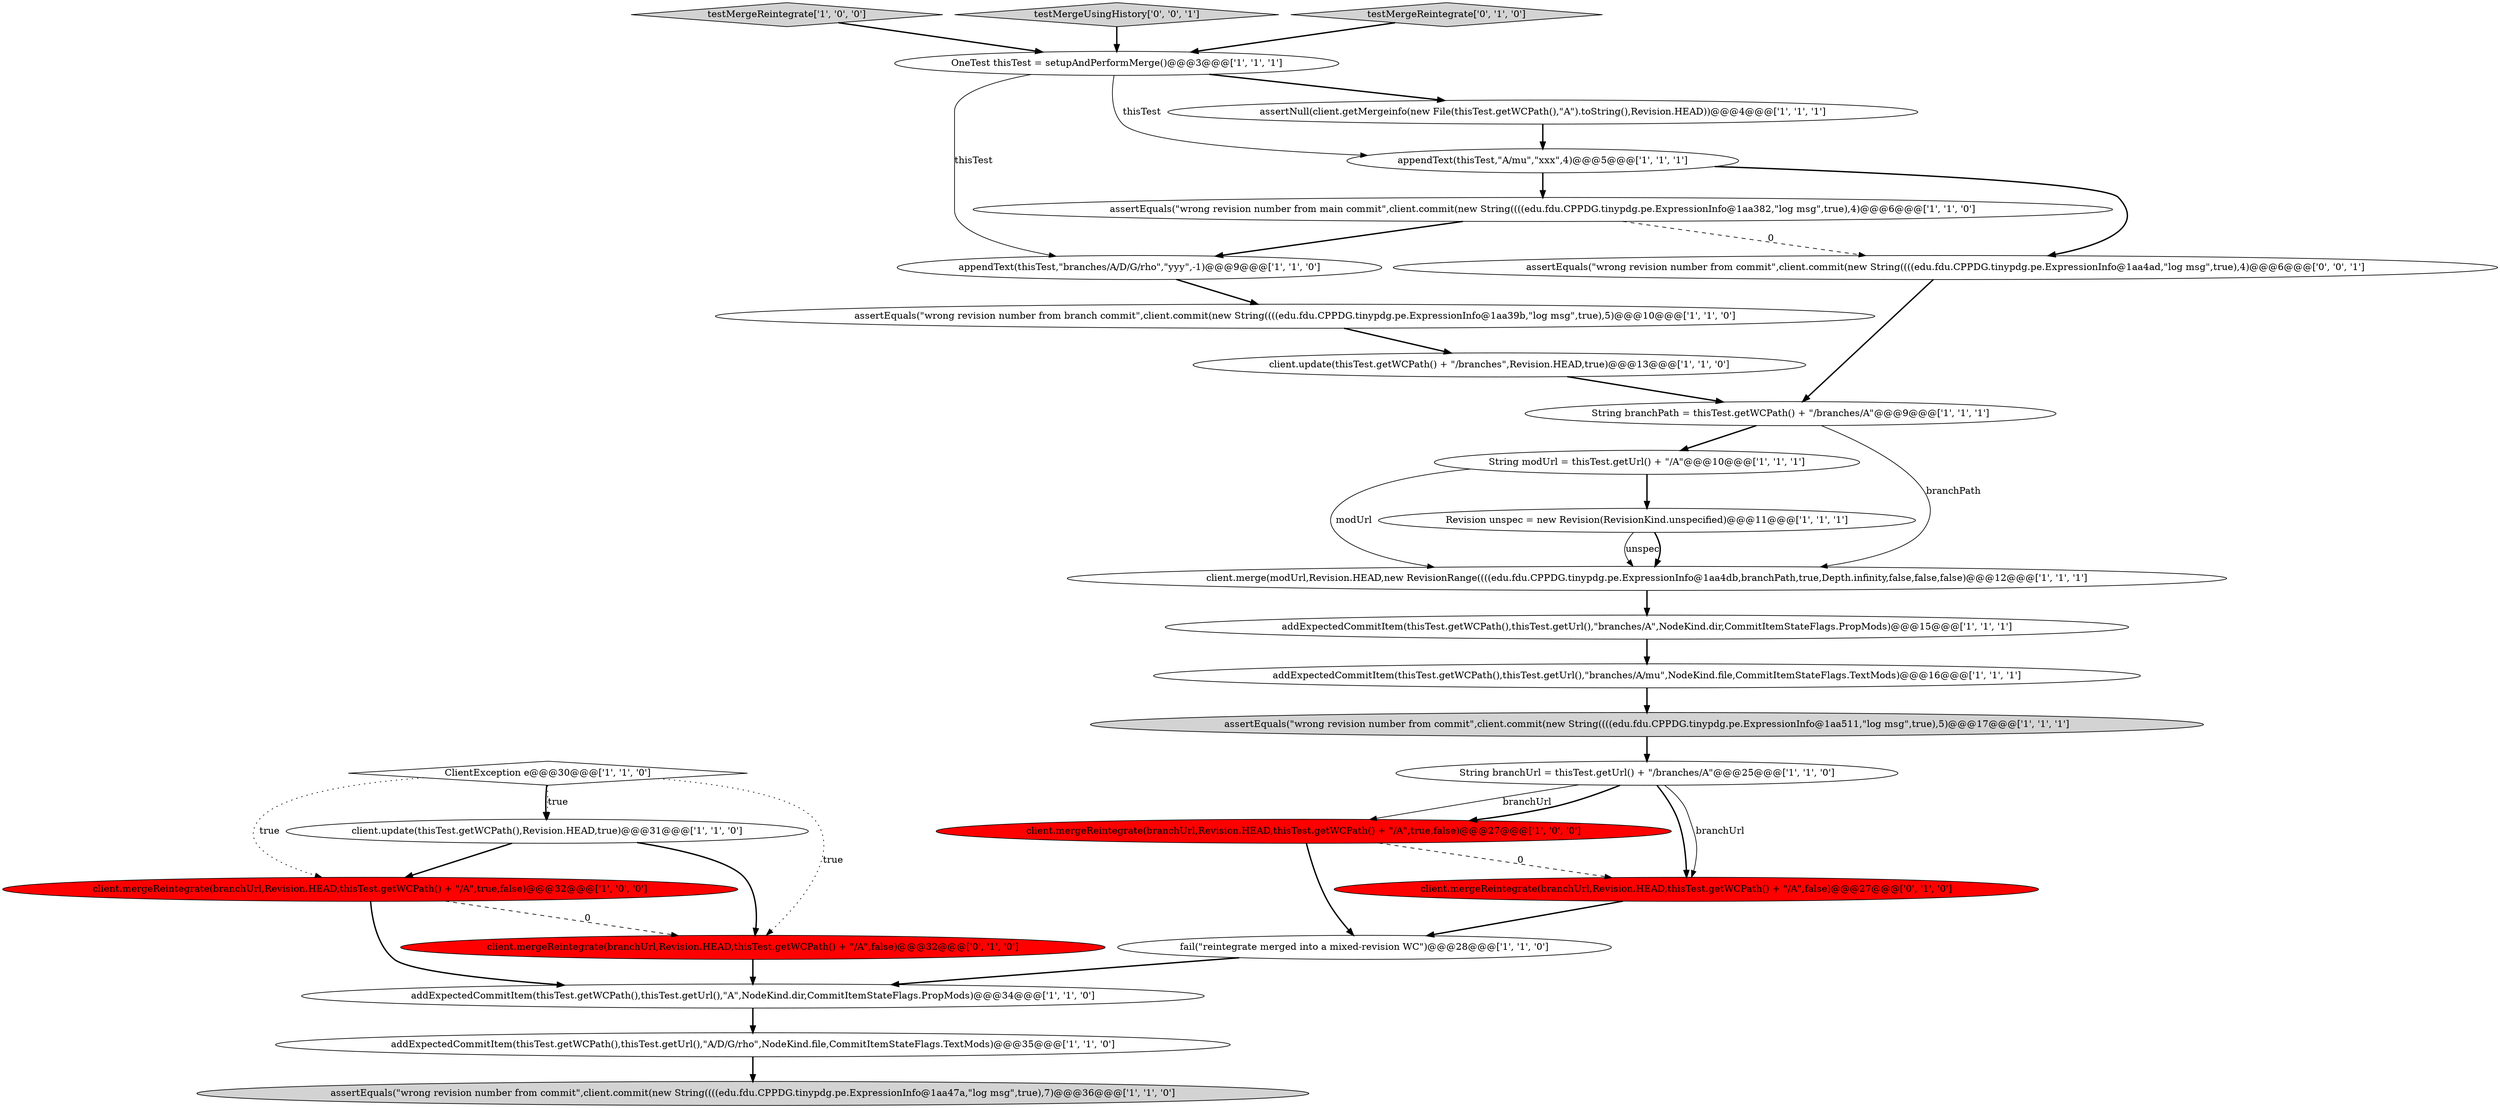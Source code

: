 digraph {
3 [style = filled, label = "assertEquals(\"wrong revision number from branch commit\",client.commit(new String((((edu.fdu.CPPDG.tinypdg.pe.ExpressionInfo@1aa39b,\"log msg\",true),5)@@@10@@@['1', '1', '0']", fillcolor = white, shape = ellipse image = "AAA0AAABBB1BBB"];
17 [style = filled, label = "addExpectedCommitItem(thisTest.getWCPath(),thisTest.getUrl(),\"A\",NodeKind.dir,CommitItemStateFlags.PropMods)@@@34@@@['1', '1', '0']", fillcolor = white, shape = ellipse image = "AAA0AAABBB1BBB"];
28 [style = filled, label = "assertEquals(\"wrong revision number from commit\",client.commit(new String((((edu.fdu.CPPDG.tinypdg.pe.ExpressionInfo@1aa4ad,\"log msg\",true),4)@@@6@@@['0', '0', '1']", fillcolor = white, shape = ellipse image = "AAA0AAABBB3BBB"];
18 [style = filled, label = "appendText(thisTest,\"branches/A/D/G/rho\",\"yyy\",-1)@@@9@@@['1', '1', '0']", fillcolor = white, shape = ellipse image = "AAA0AAABBB1BBB"];
13 [style = filled, label = "Revision unspec = new Revision(RevisionKind.unspecified)@@@11@@@['1', '1', '1']", fillcolor = white, shape = ellipse image = "AAA0AAABBB1BBB"];
1 [style = filled, label = "client.mergeReintegrate(branchUrl,Revision.HEAD,thisTest.getWCPath() + \"/A\",true,false)@@@32@@@['1', '0', '0']", fillcolor = red, shape = ellipse image = "AAA1AAABBB1BBB"];
9 [style = filled, label = "assertEquals(\"wrong revision number from commit\",client.commit(new String((((edu.fdu.CPPDG.tinypdg.pe.ExpressionInfo@1aa47a,\"log msg\",true),7)@@@36@@@['1', '1', '0']", fillcolor = lightgray, shape = ellipse image = "AAA0AAABBB1BBB"];
21 [style = filled, label = "client.mergeReintegrate(branchUrl,Revision.HEAD,thisTest.getWCPath() + \"/A\",true,false)@@@27@@@['1', '0', '0']", fillcolor = red, shape = ellipse image = "AAA1AAABBB1BBB"];
6 [style = filled, label = "String branchPath = thisTest.getWCPath() + \"/branches/A\"@@@9@@@['1', '1', '1']", fillcolor = white, shape = ellipse image = "AAA0AAABBB1BBB"];
8 [style = filled, label = "assertEquals(\"wrong revision number from commit\",client.commit(new String((((edu.fdu.CPPDG.tinypdg.pe.ExpressionInfo@1aa511,\"log msg\",true),5)@@@17@@@['1', '1', '1']", fillcolor = lightgray, shape = ellipse image = "AAA0AAABBB1BBB"];
15 [style = filled, label = "addExpectedCommitItem(thisTest.getWCPath(),thisTest.getUrl(),\"branches/A\",NodeKind.dir,CommitItemStateFlags.PropMods)@@@15@@@['1', '1', '1']", fillcolor = white, shape = ellipse image = "AAA0AAABBB1BBB"];
10 [style = filled, label = "client.update(thisTest.getWCPath() + \"/branches\",Revision.HEAD,true)@@@13@@@['1', '1', '0']", fillcolor = white, shape = ellipse image = "AAA0AAABBB1BBB"];
22 [style = filled, label = "appendText(thisTest,\"A/mu\",\"xxx\",4)@@@5@@@['1', '1', '1']", fillcolor = white, shape = ellipse image = "AAA0AAABBB1BBB"];
5 [style = filled, label = "client.update(thisTest.getWCPath(),Revision.HEAD,true)@@@31@@@['1', '1', '0']", fillcolor = white, shape = ellipse image = "AAA0AAABBB1BBB"];
2 [style = filled, label = "addExpectedCommitItem(thisTest.getWCPath(),thisTest.getUrl(),\"A/D/G/rho\",NodeKind.file,CommitItemStateFlags.TextMods)@@@35@@@['1', '1', '0']", fillcolor = white, shape = ellipse image = "AAA0AAABBB1BBB"];
11 [style = filled, label = "String modUrl = thisTest.getUrl() + \"/A\"@@@10@@@['1', '1', '1']", fillcolor = white, shape = ellipse image = "AAA0AAABBB1BBB"];
24 [style = filled, label = "client.mergeReintegrate(branchUrl,Revision.HEAD,thisTest.getWCPath() + \"/A\",false)@@@27@@@['0', '1', '0']", fillcolor = red, shape = ellipse image = "AAA1AAABBB2BBB"];
26 [style = filled, label = "client.mergeReintegrate(branchUrl,Revision.HEAD,thisTest.getWCPath() + \"/A\",false)@@@32@@@['0', '1', '0']", fillcolor = red, shape = ellipse image = "AAA1AAABBB2BBB"];
20 [style = filled, label = "assertEquals(\"wrong revision number from main commit\",client.commit(new String((((edu.fdu.CPPDG.tinypdg.pe.ExpressionInfo@1aa382,\"log msg\",true),4)@@@6@@@['1', '1', '0']", fillcolor = white, shape = ellipse image = "AAA0AAABBB1BBB"];
23 [style = filled, label = "testMergeReintegrate['1', '0', '0']", fillcolor = lightgray, shape = diamond image = "AAA0AAABBB1BBB"];
27 [style = filled, label = "testMergeUsingHistory['0', '0', '1']", fillcolor = lightgray, shape = diamond image = "AAA0AAABBB3BBB"];
25 [style = filled, label = "testMergeReintegrate['0', '1', '0']", fillcolor = lightgray, shape = diamond image = "AAA0AAABBB2BBB"];
7 [style = filled, label = "addExpectedCommitItem(thisTest.getWCPath(),thisTest.getUrl(),\"branches/A/mu\",NodeKind.file,CommitItemStateFlags.TextMods)@@@16@@@['1', '1', '1']", fillcolor = white, shape = ellipse image = "AAA0AAABBB1BBB"];
16 [style = filled, label = "String branchUrl = thisTest.getUrl() + \"/branches/A\"@@@25@@@['1', '1', '0']", fillcolor = white, shape = ellipse image = "AAA0AAABBB1BBB"];
19 [style = filled, label = "OneTest thisTest = setupAndPerformMerge()@@@3@@@['1', '1', '1']", fillcolor = white, shape = ellipse image = "AAA0AAABBB1BBB"];
4 [style = filled, label = "client.merge(modUrl,Revision.HEAD,new RevisionRange((((edu.fdu.CPPDG.tinypdg.pe.ExpressionInfo@1aa4db,branchPath,true,Depth.infinity,false,false,false)@@@12@@@['1', '1', '1']", fillcolor = white, shape = ellipse image = "AAA0AAABBB1BBB"];
14 [style = filled, label = "fail(\"reintegrate merged into a mixed-revision WC\")@@@28@@@['1', '1', '0']", fillcolor = white, shape = ellipse image = "AAA0AAABBB1BBB"];
12 [style = filled, label = "ClientException e@@@30@@@['1', '1', '0']", fillcolor = white, shape = diamond image = "AAA0AAABBB1BBB"];
0 [style = filled, label = "assertNull(client.getMergeinfo(new File(thisTest.getWCPath(),\"A\").toString(),Revision.HEAD))@@@4@@@['1', '1', '1']", fillcolor = white, shape = ellipse image = "AAA0AAABBB1BBB"];
8->16 [style = bold, label=""];
19->22 [style = solid, label="thisTest"];
18->3 [style = bold, label=""];
28->6 [style = bold, label=""];
12->5 [style = bold, label=""];
15->7 [style = bold, label=""];
26->17 [style = bold, label=""];
1->26 [style = dashed, label="0"];
16->24 [style = bold, label=""];
4->15 [style = bold, label=""];
20->28 [style = dashed, label="0"];
5->26 [style = bold, label=""];
12->1 [style = dotted, label="true"];
14->17 [style = bold, label=""];
22->28 [style = bold, label=""];
6->4 [style = solid, label="branchPath"];
2->9 [style = bold, label=""];
7->8 [style = bold, label=""];
10->6 [style = bold, label=""];
19->0 [style = bold, label=""];
1->17 [style = bold, label=""];
24->14 [style = bold, label=""];
12->26 [style = dotted, label="true"];
20->18 [style = bold, label=""];
16->21 [style = solid, label="branchUrl"];
3->10 [style = bold, label=""];
5->1 [style = bold, label=""];
11->4 [style = solid, label="modUrl"];
17->2 [style = bold, label=""];
22->20 [style = bold, label=""];
12->5 [style = dotted, label="true"];
16->21 [style = bold, label=""];
6->11 [style = bold, label=""];
0->22 [style = bold, label=""];
11->13 [style = bold, label=""];
23->19 [style = bold, label=""];
19->18 [style = solid, label="thisTest"];
25->19 [style = bold, label=""];
16->24 [style = solid, label="branchUrl"];
27->19 [style = bold, label=""];
21->24 [style = dashed, label="0"];
13->4 [style = solid, label="unspec"];
21->14 [style = bold, label=""];
13->4 [style = bold, label=""];
}
